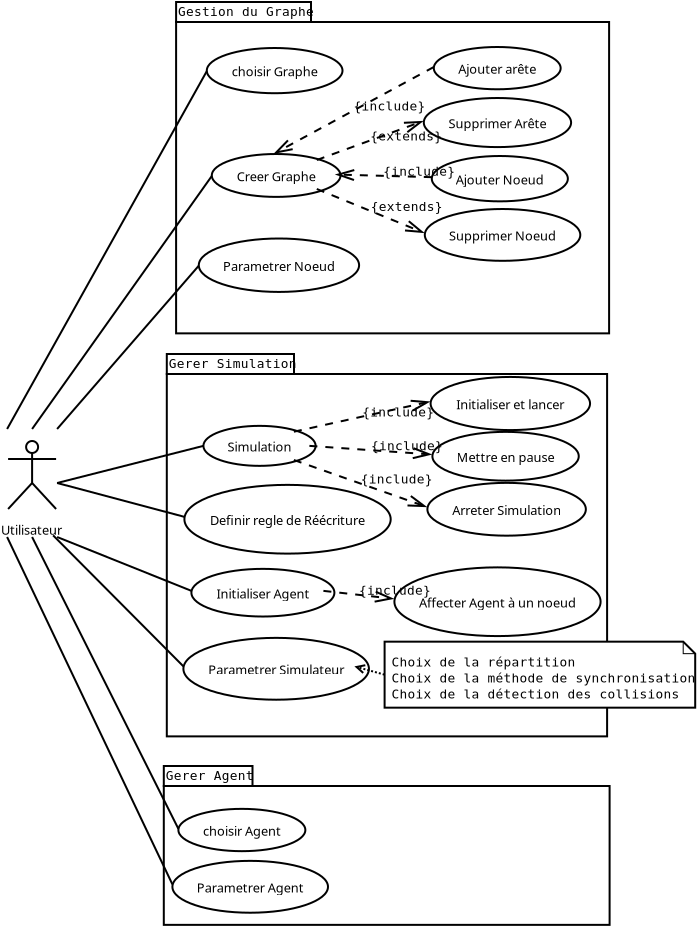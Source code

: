 <?xml version="1.0" encoding="UTF-8"?>
<dia:diagram xmlns:dia="http://www.lysator.liu.se/~alla/dia/"><dia:layer name="Background" visible="true"><dia:object type="UML - Actor" version="0" id="O0"><dia:attribute name="obj_pos"><dia:point val="8.7,26.1"/></dia:attribute><dia:attribute name="obj_bb"><dia:rectangle val="7.325,23.35;10.075,29"/></dia:attribute><dia:attribute name="elem_corner"><dia:point val="7.45,23.4"/></dia:attribute><dia:attribute name="elem_width"><dia:real val="2.5"/></dia:attribute><dia:attribute name="elem_height"><dia:real val="5.4"/></dia:attribute><dia:attribute name="text"><dia:composite type="text"><dia:attribute name="string"><dia:string>#Utilisateur#</dia:string></dia:attribute><dia:attribute name="font"><dia:font family="sans" style="0" name="Courier"/></dia:attribute><dia:attribute name="height"><dia:real val="0.8"/></dia:attribute><dia:attribute name="pos"><dia:point val="8.7,28.65"/></dia:attribute><dia:attribute name="color"><dia:color val="#000000"/></dia:attribute><dia:attribute name="alignment"><dia:enum val="1"/></dia:attribute></dia:composite></dia:attribute></dia:object><dia:object type="UML - LargePackage" version="0" id="O1"><dia:attribute name="obj_pos"><dia:point val="15.9,3.05"/></dia:attribute><dia:attribute name="obj_bb"><dia:rectangle val="15.85,1.2;37.6,18.668"/></dia:attribute><dia:attribute name="elem_corner"><dia:point val="15.9,3.05"/></dia:attribute><dia:attribute name="elem_width"><dia:real val="21.65"/></dia:attribute><dia:attribute name="elem_height"><dia:real val="15.568"/></dia:attribute><dia:attribute name="stereotype"><dia:string>##</dia:string></dia:attribute><dia:attribute name="name"><dia:string>#Gestion du Graphe#</dia:string></dia:attribute></dia:object><dia:object type="UML - LargePackage" version="0" id="O2"><dia:attribute name="obj_pos"><dia:point val="15.435,20.65"/></dia:attribute><dia:attribute name="obj_bb"><dia:rectangle val="15.385,18.8;37.5,38.819"/></dia:attribute><dia:attribute name="elem_corner"><dia:point val="15.435,20.65"/></dia:attribute><dia:attribute name="elem_width"><dia:real val="22.015"/></dia:attribute><dia:attribute name="elem_height"><dia:real val="18.119"/></dia:attribute><dia:attribute name="stereotype"><dia:string>##</dia:string></dia:attribute><dia:attribute name="name"><dia:string>#Gerer Simulation#</dia:string></dia:attribute></dia:object><dia:object type="UML - LargePackage" version="0" id="O3"><dia:attribute name="obj_pos"><dia:point val="15.285,41.25"/></dia:attribute><dia:attribute name="obj_bb"><dia:rectangle val="15.235,39.4;37.625,48.243"/></dia:attribute><dia:attribute name="elem_corner"><dia:point val="15.285,41.25"/></dia:attribute><dia:attribute name="elem_width"><dia:real val="22.29"/></dia:attribute><dia:attribute name="elem_height"><dia:real val="6.943"/></dia:attribute><dia:attribute name="stereotype"><dia:string>##</dia:string></dia:attribute><dia:attribute name="name"><dia:string>#Gerer Agent#</dia:string></dia:attribute></dia:object><dia:object type="UML - Usecase" version="0" id="O4"><dia:attribute name="obj_pos"><dia:point val="17.435,4.35"/></dia:attribute><dia:attribute name="obj_bb"><dia:rectangle val="17.435,4.35;23.835,6.483"/></dia:attribute><dia:attribute name="elem_corner"><dia:point val="17.435,4.35"/></dia:attribute><dia:attribute name="elem_width"><dia:real val="6.4"/></dia:attribute><dia:attribute name="elem_height"><dia:real val="2.133"/></dia:attribute><dia:attribute name="text_outside"><dia:boolean val="false"/></dia:attribute><dia:attribute name="collaboration"><dia:boolean val="false"/></dia:attribute><dia:attribute name="text"><dia:composite type="text"><dia:attribute name="string"><dia:string>#choisir Graphe#</dia:string></dia:attribute><dia:attribute name="font"><dia:font family="sans" style="0" name="Courier"/></dia:attribute><dia:attribute name="height"><dia:real val="0.8"/></dia:attribute><dia:attribute name="pos"><dia:point val="20.635,5.667"/></dia:attribute><dia:attribute name="color"><dia:color val="#000000"/></dia:attribute><dia:attribute name="alignment"><dia:enum val="1"/></dia:attribute></dia:composite></dia:attribute></dia:object><dia:object type="UML - Usecase" version="0" id="O5"><dia:attribute name="obj_pos"><dia:point val="17.685,9.65"/></dia:attribute><dia:attribute name="obj_bb"><dia:rectangle val="17.685,9.65;23.835,11.7"/></dia:attribute><dia:attribute name="elem_corner"><dia:point val="17.685,9.65"/></dia:attribute><dia:attribute name="elem_width"><dia:real val="6.15"/></dia:attribute><dia:attribute name="elem_height"><dia:real val="2.05"/></dia:attribute><dia:attribute name="text_outside"><dia:boolean val="false"/></dia:attribute><dia:attribute name="collaboration"><dia:boolean val="false"/></dia:attribute><dia:attribute name="text"><dia:composite type="text"><dia:attribute name="string"><dia:string>#Creer Graphe#</dia:string></dia:attribute><dia:attribute name="font"><dia:font family="sans" style="0" name="Courier"/></dia:attribute><dia:attribute name="height"><dia:real val="0.8"/></dia:attribute><dia:attribute name="pos"><dia:point val="20.76,10.925"/></dia:attribute><dia:attribute name="color"><dia:color val="#000000"/></dia:attribute><dia:attribute name="alignment"><dia:enum val="1"/></dia:attribute></dia:composite></dia:attribute></dia:object><dia:object type="UML - Usecase" version="0" id="O6"><dia:attribute name="obj_pos"><dia:point val="28.785,4.3"/></dia:attribute><dia:attribute name="obj_bb"><dia:rectangle val="28.785,4.3;34.685,6.3"/></dia:attribute><dia:attribute name="elem_corner"><dia:point val="28.785,4.3"/></dia:attribute><dia:attribute name="elem_width"><dia:real val="5.9"/></dia:attribute><dia:attribute name="elem_height"><dia:real val="2"/></dia:attribute><dia:attribute name="text_outside"><dia:boolean val="false"/></dia:attribute><dia:attribute name="collaboration"><dia:boolean val="false"/></dia:attribute><dia:attribute name="text"><dia:composite type="text"><dia:attribute name="string"><dia:string>#Ajouter arête#</dia:string></dia:attribute><dia:attribute name="font"><dia:font family="sans" style="0" name="Courier"/></dia:attribute><dia:attribute name="height"><dia:real val="0.8"/></dia:attribute><dia:attribute name="pos"><dia:point val="31.735,5.55"/></dia:attribute><dia:attribute name="color"><dia:color val="#000000"/></dia:attribute><dia:attribute name="alignment"><dia:enum val="1"/></dia:attribute></dia:composite></dia:attribute></dia:object><dia:object type="UML - Usecase" version="0" id="O7"><dia:attribute name="obj_pos"><dia:point val="28.685,9.75"/></dia:attribute><dia:attribute name="obj_bb"><dia:rectangle val="28.685,9.75;35.035,11.867"/></dia:attribute><dia:attribute name="elem_corner"><dia:point val="28.685,9.75"/></dia:attribute><dia:attribute name="elem_width"><dia:real val="6.35"/></dia:attribute><dia:attribute name="elem_height"><dia:real val="2.117"/></dia:attribute><dia:attribute name="text_outside"><dia:boolean val="false"/></dia:attribute><dia:attribute name="collaboration"><dia:boolean val="false"/></dia:attribute><dia:attribute name="text"><dia:composite type="text"><dia:attribute name="string"><dia:string>#Ajouter Noeud#</dia:string></dia:attribute><dia:attribute name="font"><dia:font family="sans" style="0" name="Courier"/></dia:attribute><dia:attribute name="height"><dia:real val="0.8"/></dia:attribute><dia:attribute name="pos"><dia:point val="31.86,11.058"/></dia:attribute><dia:attribute name="color"><dia:color val="#000000"/></dia:attribute><dia:attribute name="alignment"><dia:enum val="1"/></dia:attribute></dia:composite></dia:attribute></dia:object><dia:object type="UML - Usecase" version="0" id="O8"><dia:attribute name="obj_pos"><dia:point val="28.285,6.85"/></dia:attribute><dia:attribute name="obj_bb"><dia:rectangle val="28.285,6.85;35.135,9.133"/></dia:attribute><dia:attribute name="elem_corner"><dia:point val="28.285,6.85"/></dia:attribute><dia:attribute name="elem_width"><dia:real val="6.85"/></dia:attribute><dia:attribute name="elem_height"><dia:real val="2.283"/></dia:attribute><dia:attribute name="text_outside"><dia:boolean val="false"/></dia:attribute><dia:attribute name="collaboration"><dia:boolean val="false"/></dia:attribute><dia:attribute name="text"><dia:composite type="text"><dia:attribute name="string"><dia:string>#Supprimer Arête#</dia:string></dia:attribute><dia:attribute name="font"><dia:font family="sans" style="0" name="Courier"/></dia:attribute><dia:attribute name="height"><dia:real val="0.8"/></dia:attribute><dia:attribute name="pos"><dia:point val="31.71,8.242"/></dia:attribute><dia:attribute name="color"><dia:color val="#000000"/></dia:attribute><dia:attribute name="alignment"><dia:enum val="1"/></dia:attribute></dia:composite></dia:attribute></dia:object><dia:object type="UML - Usecase" version="0" id="O9"><dia:attribute name="obj_pos"><dia:point val="28.335,12.4"/></dia:attribute><dia:attribute name="obj_bb"><dia:rectangle val="28.335,12.4;35.585,14.817"/></dia:attribute><dia:attribute name="elem_corner"><dia:point val="28.335,12.4"/></dia:attribute><dia:attribute name="elem_width"><dia:real val="7.25"/></dia:attribute><dia:attribute name="elem_height"><dia:real val="2.417"/></dia:attribute><dia:attribute name="text_outside"><dia:boolean val="false"/></dia:attribute><dia:attribute name="collaboration"><dia:boolean val="false"/></dia:attribute><dia:attribute name="text"><dia:composite type="text"><dia:attribute name="string"><dia:string>#Supprimer Noeud#</dia:string></dia:attribute><dia:attribute name="font"><dia:font family="sans" style="0" name="Courier"/></dia:attribute><dia:attribute name="height"><dia:real val="0.8"/></dia:attribute><dia:attribute name="pos"><dia:point val="31.96,13.858"/></dia:attribute><dia:attribute name="color"><dia:color val="#000000"/></dia:attribute><dia:attribute name="alignment"><dia:enum val="1"/></dia:attribute></dia:composite></dia:attribute></dia:object><dia:object type="UML - Constraint" version="0" id="O10"><dia:attribute name="obj_pos"><dia:point val="28.785,5.3"/></dia:attribute><dia:attribute name="obj_bb"><dia:rectangle val="20.525,5.232;28.853,10.025"/></dia:attribute><dia:attribute name="conn_endpoints"><dia:point val="28.785,5.3"/><dia:point val="20.76,9.65"/></dia:attribute><dia:attribute name="constraint"><dia:string>#include#</dia:string></dia:attribute><dia:attribute name="text_pos"><dia:point val="24.772,7.475"/></dia:attribute><dia:connections><dia:connection handle="0" to="O6" connection="3"/><dia:connection handle="1" to="O5" connection="1"/></dia:connections></dia:object><dia:object type="UML - Constraint" version="0" id="O11"><dia:attribute name="obj_pos"><dia:point val="28.685,10.808"/></dia:attribute><dia:attribute name="obj_bb"><dia:rectangle val="23.774,10.092;29.41,11.076"/></dia:attribute><dia:attribute name="conn_endpoints"><dia:point val="28.685,10.808"/><dia:point val="23.835,10.675"/></dia:attribute><dia:attribute name="constraint"><dia:string>#include#</dia:string></dia:attribute><dia:attribute name="text_pos"><dia:point val="26.26,10.742"/></dia:attribute><dia:connections><dia:connection handle="0" to="O7" connection="3"/><dia:connection handle="1" to="O5" connection="4"/></dia:connections></dia:object><dia:object type="UML - Constraint" version="0" id="O12"><dia:attribute name="obj_pos"><dia:point val="22.934,11.4"/></dia:attribute><dia:attribute name="obj_bb"><dia:rectangle val="22.869,11.335;28.785,13.998"/></dia:attribute><dia:attribute name="conn_endpoints"><dia:point val="22.934,11.4"/><dia:point val="28.335,13.608"/></dia:attribute><dia:attribute name="constraint"><dia:string>#extends#</dia:string></dia:attribute><dia:attribute name="text_pos"><dia:point val="25.635,12.504"/></dia:attribute><dia:connections><dia:connection handle="0" to="O5" connection="7"/><dia:connection handle="1" to="O9" connection="3"/></dia:connections></dia:object><dia:object type="UML - Usecase" version="0" id="O13"><dia:attribute name="obj_pos"><dia:point val="17.035,13.875"/></dia:attribute><dia:attribute name="obj_bb"><dia:rectangle val="17.035,13.875;24.485,16.358"/></dia:attribute><dia:attribute name="elem_corner"><dia:point val="17.035,13.875"/></dia:attribute><dia:attribute name="elem_width"><dia:real val="7.45"/></dia:attribute><dia:attribute name="elem_height"><dia:real val="2.483"/></dia:attribute><dia:attribute name="text_outside"><dia:boolean val="false"/></dia:attribute><dia:attribute name="collaboration"><dia:boolean val="false"/></dia:attribute><dia:attribute name="text"><dia:composite type="text"><dia:attribute name="string"><dia:string>#Parametrer Noeud#</dia:string></dia:attribute><dia:attribute name="font"><dia:font family="sans" style="0" name="Courier"/></dia:attribute><dia:attribute name="height"><dia:real val="0.8"/></dia:attribute><dia:attribute name="pos"><dia:point val="20.76,15.367"/></dia:attribute><dia:attribute name="color"><dia:color val="#000000"/></dia:attribute><dia:attribute name="alignment"><dia:enum val="1"/></dia:attribute></dia:composite></dia:attribute></dia:object><dia:object type="Standard - Line" version="0" id="O14"><dia:attribute name="obj_pos"><dia:point val="7.45,23.4"/></dia:attribute><dia:attribute name="obj_bb"><dia:rectangle val="7.382,5.44;17.503,23.468"/></dia:attribute><dia:attribute name="conn_endpoints"><dia:point val="7.45,23.4"/><dia:point val="17.435,5.508"/></dia:attribute><dia:attribute name="numcp"><dia:int val="1"/></dia:attribute><dia:connections><dia:connection handle="0" to="O0" connection="0"/><dia:connection handle="1" to="O4" connection="3"/></dia:connections></dia:object><dia:object type="Standard - Line" version="0" id="O15"><dia:attribute name="obj_pos"><dia:point val="8.7,23.4"/></dia:attribute><dia:attribute name="obj_bb"><dia:rectangle val="8.63,10.68;17.755,23.47"/></dia:attribute><dia:attribute name="conn_endpoints"><dia:point val="8.7,23.4"/><dia:point val="17.685,10.75"/></dia:attribute><dia:attribute name="numcp"><dia:int val="1"/></dia:attribute><dia:connections><dia:connection handle="0" to="O0" connection="1"/><dia:connection handle="1" to="O5" connection="3"/></dia:connections></dia:object><dia:object type="Standard - Line" version="0" id="O16"><dia:attribute name="obj_pos"><dia:point val="9.95,23.4"/></dia:attribute><dia:attribute name="obj_bb"><dia:rectangle val="9.879,15.163;17.105,23.471"/></dia:attribute><dia:attribute name="conn_endpoints"><dia:point val="9.95,23.4"/><dia:point val="17.035,15.233"/></dia:attribute><dia:attribute name="numcp"><dia:int val="1"/></dia:attribute><dia:connections><dia:connection handle="0" to="O0" connection="2"/><dia:connection handle="1" to="O13" connection="3"/></dia:connections></dia:object><dia:object type="UML - Usecase" version="0" id="O17"><dia:attribute name="obj_pos"><dia:point val="17.265,23.243"/></dia:attribute><dia:attribute name="obj_bb"><dia:rectangle val="17.265,23.243;22.565,25.243"/></dia:attribute><dia:attribute name="elem_corner"><dia:point val="17.265,23.243"/></dia:attribute><dia:attribute name="elem_width"><dia:real val="5.3"/></dia:attribute><dia:attribute name="elem_height"><dia:real val="2"/></dia:attribute><dia:attribute name="text_outside"><dia:boolean val="false"/></dia:attribute><dia:attribute name="collaboration"><dia:boolean val="false"/></dia:attribute><dia:attribute name="text"><dia:composite type="text"><dia:attribute name="string"><dia:string>#Simulation#</dia:string></dia:attribute><dia:attribute name="font"><dia:font family="sans" style="0" name="Courier"/></dia:attribute><dia:attribute name="height"><dia:real val="0.8"/></dia:attribute><dia:attribute name="pos"><dia:point val="19.915,24.493"/></dia:attribute><dia:attribute name="color"><dia:color val="#000000"/></dia:attribute><dia:attribute name="alignment"><dia:enum val="1"/></dia:attribute></dia:composite></dia:attribute></dia:object><dia:object type="UML - Usecase" version="0" id="O18"><dia:attribute name="obj_pos"><dia:point val="28.465,26.093"/></dia:attribute><dia:attribute name="obj_bb"><dia:rectangle val="28.465,26.093;35.765,28.526"/></dia:attribute><dia:attribute name="elem_corner"><dia:point val="28.465,26.093"/></dia:attribute><dia:attribute name="elem_width"><dia:real val="7.3"/></dia:attribute><dia:attribute name="elem_height"><dia:real val="2.433"/></dia:attribute><dia:attribute name="text_outside"><dia:boolean val="false"/></dia:attribute><dia:attribute name="collaboration"><dia:boolean val="false"/></dia:attribute><dia:attribute name="text"><dia:composite type="text"><dia:attribute name="string"><dia:string>#Arreter Simulation#</dia:string></dia:attribute><dia:attribute name="font"><dia:font family="sans" style="0" name="Courier"/></dia:attribute><dia:attribute name="height"><dia:real val="0.8"/></dia:attribute><dia:attribute name="pos"><dia:point val="32.115,27.56"/></dia:attribute><dia:attribute name="color"><dia:color val="#000000"/></dia:attribute><dia:attribute name="alignment"><dia:enum val="1"/></dia:attribute></dia:composite></dia:attribute></dia:object><dia:object type="UML - Usecase" version="0" id="O19"><dia:attribute name="obj_pos"><dia:point val="28.715,23.543"/></dia:attribute><dia:attribute name="obj_bb"><dia:rectangle val="28.715,23.543;35.515,25.81"/></dia:attribute><dia:attribute name="elem_corner"><dia:point val="28.715,23.543"/></dia:attribute><dia:attribute name="elem_width"><dia:real val="6.8"/></dia:attribute><dia:attribute name="elem_height"><dia:real val="2.267"/></dia:attribute><dia:attribute name="text_outside"><dia:boolean val="false"/></dia:attribute><dia:attribute name="collaboration"><dia:boolean val="false"/></dia:attribute><dia:attribute name="text"><dia:composite type="text"><dia:attribute name="string"><dia:string>#Mettre en pause#</dia:string></dia:attribute><dia:attribute name="font"><dia:font family="sans" style="0" name="Courier"/></dia:attribute><dia:attribute name="height"><dia:real val="0.8"/></dia:attribute><dia:attribute name="pos"><dia:point val="32.115,24.926"/></dia:attribute><dia:attribute name="color"><dia:color val="#000000"/></dia:attribute><dia:attribute name="alignment"><dia:enum val="1"/></dia:attribute></dia:composite></dia:attribute></dia:object><dia:object type="UML - Usecase" version="0" id="O20"><dia:attribute name="obj_pos"><dia:point val="16.665,30.393"/></dia:attribute><dia:attribute name="obj_bb"><dia:rectangle val="16.665,30.393;23.265,32.593"/></dia:attribute><dia:attribute name="elem_corner"><dia:point val="16.665,30.393"/></dia:attribute><dia:attribute name="elem_width"><dia:real val="6.6"/></dia:attribute><dia:attribute name="elem_height"><dia:real val="2.2"/></dia:attribute><dia:attribute name="text_outside"><dia:boolean val="false"/></dia:attribute><dia:attribute name="collaboration"><dia:boolean val="false"/></dia:attribute><dia:attribute name="text"><dia:composite type="text"><dia:attribute name="string"><dia:string>#Initialiser Agent#</dia:string></dia:attribute><dia:attribute name="font"><dia:font family="sans" style="0" name="Courier"/></dia:attribute><dia:attribute name="height"><dia:real val="0.8"/></dia:attribute><dia:attribute name="pos"><dia:point val="19.965,31.743"/></dia:attribute><dia:attribute name="color"><dia:color val="#000000"/></dia:attribute><dia:attribute name="alignment"><dia:enum val="1"/></dia:attribute></dia:composite></dia:attribute></dia:object><dia:object type="UML - Constraint" version="0" id="O21"><dia:attribute name="obj_pos"><dia:point val="22.565,24.243"/></dia:attribute><dia:attribute name="obj_bb"><dia:rectangle val="22.512,23.81;28.793,25.079"/></dia:attribute><dia:attribute name="conn_endpoints"><dia:point val="22.565,24.243"/><dia:point val="28.715,24.676"/></dia:attribute><dia:attribute name="constraint"><dia:string>#include#</dia:string></dia:attribute><dia:attribute name="text_pos"><dia:point val="25.64,24.46"/></dia:attribute><dia:connections><dia:connection handle="0" to="O17" connection="4"/><dia:connection handle="1" to="O19" connection="3"/></dia:connections></dia:object><dia:object type="UML - Constraint" version="0" id="O22"><dia:attribute name="obj_pos"><dia:point val="21.789,24.95"/></dia:attribute><dia:attribute name="obj_bb"><dia:rectangle val="21.725,24.886;28.645,27.704"/></dia:attribute><dia:attribute name="conn_endpoints"><dia:point val="21.789,24.95"/><dia:point val="28.465,27.31"/></dia:attribute><dia:attribute name="constraint"><dia:string>#include#</dia:string></dia:attribute><dia:attribute name="text_pos"><dia:point val="25.127,26.13"/></dia:attribute><dia:connections><dia:connection handle="0" to="O17" connection="7"/><dia:connection handle="1" to="O18" connection="3"/></dia:connections></dia:object><dia:object type="Standard - Line" version="0" id="O23"><dia:attribute name="obj_pos"><dia:point val="9.95,26.1"/></dia:attribute><dia:attribute name="obj_bb"><dia:rectangle val="9.889,24.182;17.326,26.161"/></dia:attribute><dia:attribute name="conn_endpoints"><dia:point val="9.95,26.1"/><dia:point val="17.265,24.243"/></dia:attribute><dia:attribute name="numcp"><dia:int val="1"/></dia:attribute><dia:connections><dia:connection handle="0" to="O0" connection="4"/><dia:connection handle="1" to="O17" connection="3"/></dia:connections></dia:object><dia:object type="Standard - Line" version="0" id="O24"><dia:attribute name="obj_pos"><dia:point val="9.95,28.8"/></dia:attribute><dia:attribute name="obj_bb"><dia:rectangle val="9.885,28.735;16.73,31.558"/></dia:attribute><dia:attribute name="conn_endpoints"><dia:point val="9.95,28.8"/><dia:point val="16.665,31.493"/></dia:attribute><dia:attribute name="numcp"><dia:int val="1"/></dia:attribute><dia:connections><dia:connection handle="0" to="O0" connection="7"/><dia:connection handle="1" to="O20" connection="3"/></dia:connections></dia:object><dia:object type="UML - Usecase" version="0" id="O25"><dia:attribute name="obj_pos"><dia:point val="16.315,26.193"/></dia:attribute><dia:attribute name="obj_bb"><dia:rectangle val="16.315,26.193;25.915,29.393"/></dia:attribute><dia:attribute name="elem_corner"><dia:point val="16.315,26.193"/></dia:attribute><dia:attribute name="elem_width"><dia:real val="9.6"/></dia:attribute><dia:attribute name="elem_height"><dia:real val="3.2"/></dia:attribute><dia:attribute name="text_outside"><dia:boolean val="false"/></dia:attribute><dia:attribute name="collaboration"><dia:boolean val="false"/></dia:attribute><dia:attribute name="text"><dia:composite type="text"><dia:attribute name="string"><dia:string>#Definir regle de Réécriture#</dia:string></dia:attribute><dia:attribute name="font"><dia:font family="sans" style="0" name="Courier"/></dia:attribute><dia:attribute name="height"><dia:real val="0.8"/></dia:attribute><dia:attribute name="pos"><dia:point val="21.115,28.043"/></dia:attribute><dia:attribute name="color"><dia:color val="#000000"/></dia:attribute><dia:attribute name="alignment"><dia:enum val="1"/></dia:attribute></dia:composite></dia:attribute></dia:object><dia:object type="UML - Usecase" version="0" id="O26"><dia:attribute name="obj_pos"><dia:point val="15.715,44.993"/></dia:attribute><dia:attribute name="obj_bb"><dia:rectangle val="15.715,44.993;22.915,47.393"/></dia:attribute><dia:attribute name="elem_corner"><dia:point val="15.715,44.993"/></dia:attribute><dia:attribute name="elem_width"><dia:real val="7.2"/></dia:attribute><dia:attribute name="elem_height"><dia:real val="2.4"/></dia:attribute><dia:attribute name="text_outside"><dia:boolean val="false"/></dia:attribute><dia:attribute name="collaboration"><dia:boolean val="false"/></dia:attribute><dia:attribute name="text"><dia:composite type="text"><dia:attribute name="string"><dia:string>#Parametrer Agent#</dia:string></dia:attribute><dia:attribute name="font"><dia:font family="sans" style="0" name="Courier"/></dia:attribute><dia:attribute name="height"><dia:real val="0.8"/></dia:attribute><dia:attribute name="pos"><dia:point val="19.315,46.443"/></dia:attribute><dia:attribute name="color"><dia:color val="#000000"/></dia:attribute><dia:attribute name="alignment"><dia:enum val="1"/></dia:attribute></dia:composite></dia:attribute></dia:object><dia:object type="UML - Usecase" version="0" id="O27"><dia:attribute name="obj_pos"><dia:point val="16.015,42.393"/></dia:attribute><dia:attribute name="obj_bb"><dia:rectangle val="16.015,42.393;21.965,44.393"/></dia:attribute><dia:attribute name="elem_corner"><dia:point val="16.015,42.393"/></dia:attribute><dia:attribute name="elem_width"><dia:real val="5.95"/></dia:attribute><dia:attribute name="elem_height"><dia:real val="2"/></dia:attribute><dia:attribute name="text_outside"><dia:boolean val="false"/></dia:attribute><dia:attribute name="collaboration"><dia:boolean val="false"/></dia:attribute><dia:attribute name="text"><dia:composite type="text"><dia:attribute name="string"><dia:string>#choisir Agent#</dia:string></dia:attribute><dia:attribute name="font"><dia:font family="sans" style="0" name="Courier"/></dia:attribute><dia:attribute name="height"><dia:real val="0.8"/></dia:attribute><dia:attribute name="pos"><dia:point val="18.99,43.643"/></dia:attribute><dia:attribute name="color"><dia:color val="#000000"/></dia:attribute><dia:attribute name="alignment"><dia:enum val="1"/></dia:attribute></dia:composite></dia:attribute></dia:object><dia:object type="UML - Usecase" version="0" id="O28"><dia:attribute name="obj_pos"><dia:point val="16.265,33.843"/></dia:attribute><dia:attribute name="obj_bb"><dia:rectangle val="16.265,33.843;24.815,36.693"/></dia:attribute><dia:attribute name="elem_corner"><dia:point val="16.265,33.843"/></dia:attribute><dia:attribute name="elem_width"><dia:real val="8.55"/></dia:attribute><dia:attribute name="elem_height"><dia:real val="2.85"/></dia:attribute><dia:attribute name="text_outside"><dia:boolean val="false"/></dia:attribute><dia:attribute name="collaboration"><dia:boolean val="false"/></dia:attribute><dia:attribute name="text"><dia:composite type="text"><dia:attribute name="string"><dia:string>#Parametrer Simulateur#</dia:string></dia:attribute><dia:attribute name="font"><dia:font family="sans" style="0" name="Courier"/></dia:attribute><dia:attribute name="height"><dia:real val="0.8"/></dia:attribute><dia:attribute name="pos"><dia:point val="20.54,35.518"/></dia:attribute><dia:attribute name="color"><dia:color val="#000000"/></dia:attribute><dia:attribute name="alignment"><dia:enum val="1"/></dia:attribute></dia:composite></dia:attribute></dia:object><dia:object type="Standard - Line" version="0" id="O29"><dia:attribute name="obj_pos"><dia:point val="9.75,28.718"/></dia:attribute><dia:attribute name="obj_bb"><dia:rectangle val="9.679,28.647;16.336,35.339"/></dia:attribute><dia:attribute name="conn_endpoints"><dia:point val="9.75,28.718"/><dia:point val="16.265,35.268"/></dia:attribute><dia:attribute name="numcp"><dia:int val="1"/></dia:attribute><dia:connections><dia:connection handle="1" to="O28" connection="3"/></dia:connections></dia:object><dia:object type="Standard - Line" version="0" id="O30"><dia:attribute name="obj_pos"><dia:point val="9.95,26.1"/></dia:attribute><dia:attribute name="obj_bb"><dia:rectangle val="9.889,26.039;16.376,27.854"/></dia:attribute><dia:attribute name="conn_endpoints"><dia:point val="9.95,26.1"/><dia:point val="16.315,27.793"/></dia:attribute><dia:attribute name="numcp"><dia:int val="1"/></dia:attribute><dia:connections><dia:connection handle="0" to="O0" connection="4"/><dia:connection handle="1" to="O25" connection="3"/></dia:connections></dia:object><dia:object type="Standard - Line" version="0" id="O31"><dia:attribute name="obj_pos"><dia:point val="8.7,28.8"/></dia:attribute><dia:attribute name="obj_bb"><dia:rectangle val="8.633,28.733;16.082,43.46"/></dia:attribute><dia:attribute name="conn_endpoints"><dia:point val="8.7,28.8"/><dia:point val="16.015,43.393"/></dia:attribute><dia:attribute name="numcp"><dia:int val="1"/></dia:attribute><dia:connections><dia:connection handle="0" to="O0" connection="6"/><dia:connection handle="1" to="O27" connection="3"/></dia:connections></dia:object><dia:object type="Standard - Line" version="0" id="O32"><dia:attribute name="obj_pos"><dia:point val="7.45,28.8"/></dia:attribute><dia:attribute name="obj_bb"><dia:rectangle val="7.383,28.733;15.782,46.235"/></dia:attribute><dia:attribute name="conn_endpoints"><dia:point val="7.45,28.8"/><dia:point val="15.715,46.168"/></dia:attribute><dia:attribute name="numcp"><dia:int val="1"/></dia:attribute><dia:connections><dia:connection handle="0" to="O0" connection="5"/><dia:connection handle="1" to="O26" connection="3"/></dia:connections></dia:object><dia:object type="UML - Usecase" version="0" id="O33"><dia:attribute name="obj_pos"><dia:point val="26.815,30.318"/></dia:attribute><dia:attribute name="obj_bb"><dia:rectangle val="26.815,30.318;36.265,33.468"/></dia:attribute><dia:attribute name="elem_corner"><dia:point val="26.815,30.318"/></dia:attribute><dia:attribute name="elem_width"><dia:real val="9.45"/></dia:attribute><dia:attribute name="elem_height"><dia:real val="3.15"/></dia:attribute><dia:attribute name="text_outside"><dia:boolean val="false"/></dia:attribute><dia:attribute name="collaboration"><dia:boolean val="false"/></dia:attribute><dia:attribute name="text"><dia:composite type="text"><dia:attribute name="string"><dia:string>#Affecter Agent à un noeud#</dia:string></dia:attribute><dia:attribute name="font"><dia:font family="sans" style="0" name="Courier"/></dia:attribute><dia:attribute name="height"><dia:real val="0.8"/></dia:attribute><dia:attribute name="pos"><dia:point val="31.54,32.143"/></dia:attribute><dia:attribute name="color"><dia:color val="#000000"/></dia:attribute><dia:attribute name="alignment"><dia:enum val="1"/></dia:attribute></dia:composite></dia:attribute></dia:object><dia:object type="UML - Constraint" version="0" id="O34"><dia:attribute name="obj_pos"><dia:point val="23.265,31.493"/></dia:attribute><dia:attribute name="obj_bb"><dia:rectangle val="23.21,31.043;28.19,32.296"/></dia:attribute><dia:attribute name="conn_endpoints"><dia:point val="23.265,31.493"/><dia:point val="26.815,31.893"/></dia:attribute><dia:attribute name="constraint"><dia:string>#include#</dia:string></dia:attribute><dia:attribute name="text_pos"><dia:point val="25.04,31.693"/></dia:attribute><dia:connections><dia:connection handle="0" to="O20" connection="4"/><dia:connection handle="1" to="O33" connection="3"/></dia:connections></dia:object><dia:object type="UML - Usecase" version="0" id="O35"><dia:attribute name="obj_pos"><dia:point val="28.625,20.797"/></dia:attribute><dia:attribute name="obj_bb"><dia:rectangle val="28.625,20.797;35.975,23.247"/></dia:attribute><dia:attribute name="elem_corner"><dia:point val="28.625,20.797"/></dia:attribute><dia:attribute name="elem_width"><dia:real val="7.35"/></dia:attribute><dia:attribute name="elem_height"><dia:real val="2.45"/></dia:attribute><dia:attribute name="text_outside"><dia:boolean val="false"/></dia:attribute><dia:attribute name="collaboration"><dia:boolean val="false"/></dia:attribute><dia:attribute name="text"><dia:composite type="text"><dia:attribute name="string"><dia:string>#Initialiser et lancer#</dia:string></dia:attribute><dia:attribute name="font"><dia:font family="sans" style="0" name="Courier"/></dia:attribute><dia:attribute name="height"><dia:real val="0.8"/></dia:attribute><dia:attribute name="pos"><dia:point val="32.3,22.273"/></dia:attribute><dia:attribute name="color"><dia:color val="#000000"/></dia:attribute><dia:attribute name="alignment"><dia:enum val="1"/></dia:attribute></dia:composite></dia:attribute></dia:object><dia:object type="UML - Constraint" version="0" id="O36"><dia:attribute name="obj_pos"><dia:point val="21.789,23.536"/></dia:attribute><dia:attribute name="obj_bb"><dia:rectangle val="21.729,21.621;28.76,23.596"/></dia:attribute><dia:attribute name="conn_endpoints"><dia:point val="21.789,23.536"/><dia:point val="28.625,22.023"/></dia:attribute><dia:attribute name="constraint"><dia:string>#include#</dia:string></dia:attribute><dia:attribute name="text_pos"><dia:point val="25.207,22.779"/></dia:attribute><dia:connections><dia:connection handle="0" to="O17" connection="2"/><dia:connection handle="1" to="O35" connection="3"/></dia:connections></dia:object><dia:object type="UML - Note" version="0" id="O37"><dia:attribute name="obj_pos"><dia:point val="26.325,34.033"/></dia:attribute><dia:attribute name="obj_bb"><dia:rectangle val="26.275,33.983;40.575,37.383"/></dia:attribute><dia:attribute name="elem_corner"><dia:point val="26.325,34.033"/></dia:attribute><dia:attribute name="elem_width"><dia:real val="14.2"/></dia:attribute><dia:attribute name="elem_height"><dia:real val="3.3"/></dia:attribute><dia:attribute name="text"><dia:composite type="text"><dia:attribute name="string"><dia:string>#Choix de la répartition
Choix de la méthode de synchronisation
Choix de la détection des collisions#</dia:string></dia:attribute><dia:attribute name="font"><dia:font family="monospace" style="0" name="Courier"/></dia:attribute><dia:attribute name="height"><dia:real val="0.8"/></dia:attribute><dia:attribute name="pos"><dia:point val="26.675,35.333"/></dia:attribute><dia:attribute name="color"><dia:color val="#000000"/></dia:attribute><dia:attribute name="alignment"><dia:enum val="0"/></dia:attribute></dia:composite></dia:attribute></dia:object><dia:object type="Standard - Line" version="0" id="O38"><dia:attribute name="obj_pos"><dia:point val="26.325,35.683"/></dia:attribute><dia:attribute name="obj_bb"><dia:rectangle val="24.661,34.869;26.387,35.745"/></dia:attribute><dia:attribute name="conn_endpoints"><dia:point val="26.325,35.683"/><dia:point val="24.815,35.268"/></dia:attribute><dia:attribute name="numcp"><dia:int val="1"/></dia:attribute><dia:attribute name="line_style"><dia:enum val="4"/></dia:attribute><dia:attribute name="end_arrow"><dia:enum val="1"/></dia:attribute><dia:attribute name="end_arrow_length"><dia:real val="0.4"/></dia:attribute><dia:attribute name="end_arrow_width"><dia:real val="0.4"/></dia:attribute><dia:connections><dia:connection handle="0" to="O37" connection="3"/><dia:connection handle="1" to="O28" connection="4"/></dia:connections></dia:object><dia:object type="UML - Constraint" version="0" id="O39"><dia:attribute name="obj_pos"><dia:point val="22.934,9.95"/></dia:attribute><dia:attribute name="obj_bb"><dia:rectangle val="22.87,7.599;28.76,10.014"/></dia:attribute><dia:attribute name="conn_endpoints"><dia:point val="22.934,9.95"/><dia:point val="28.285,7.992"/></dia:attribute><dia:attribute name="constraint"><dia:string>#extends#</dia:string></dia:attribute><dia:attribute name="text_pos"><dia:point val="25.61,8.971"/></dia:attribute><dia:connections><dia:connection handle="0" to="O5" connection="2"/><dia:connection handle="1" to="O8" connection="3"/></dia:connections></dia:object></dia:layer></dia:diagram>
